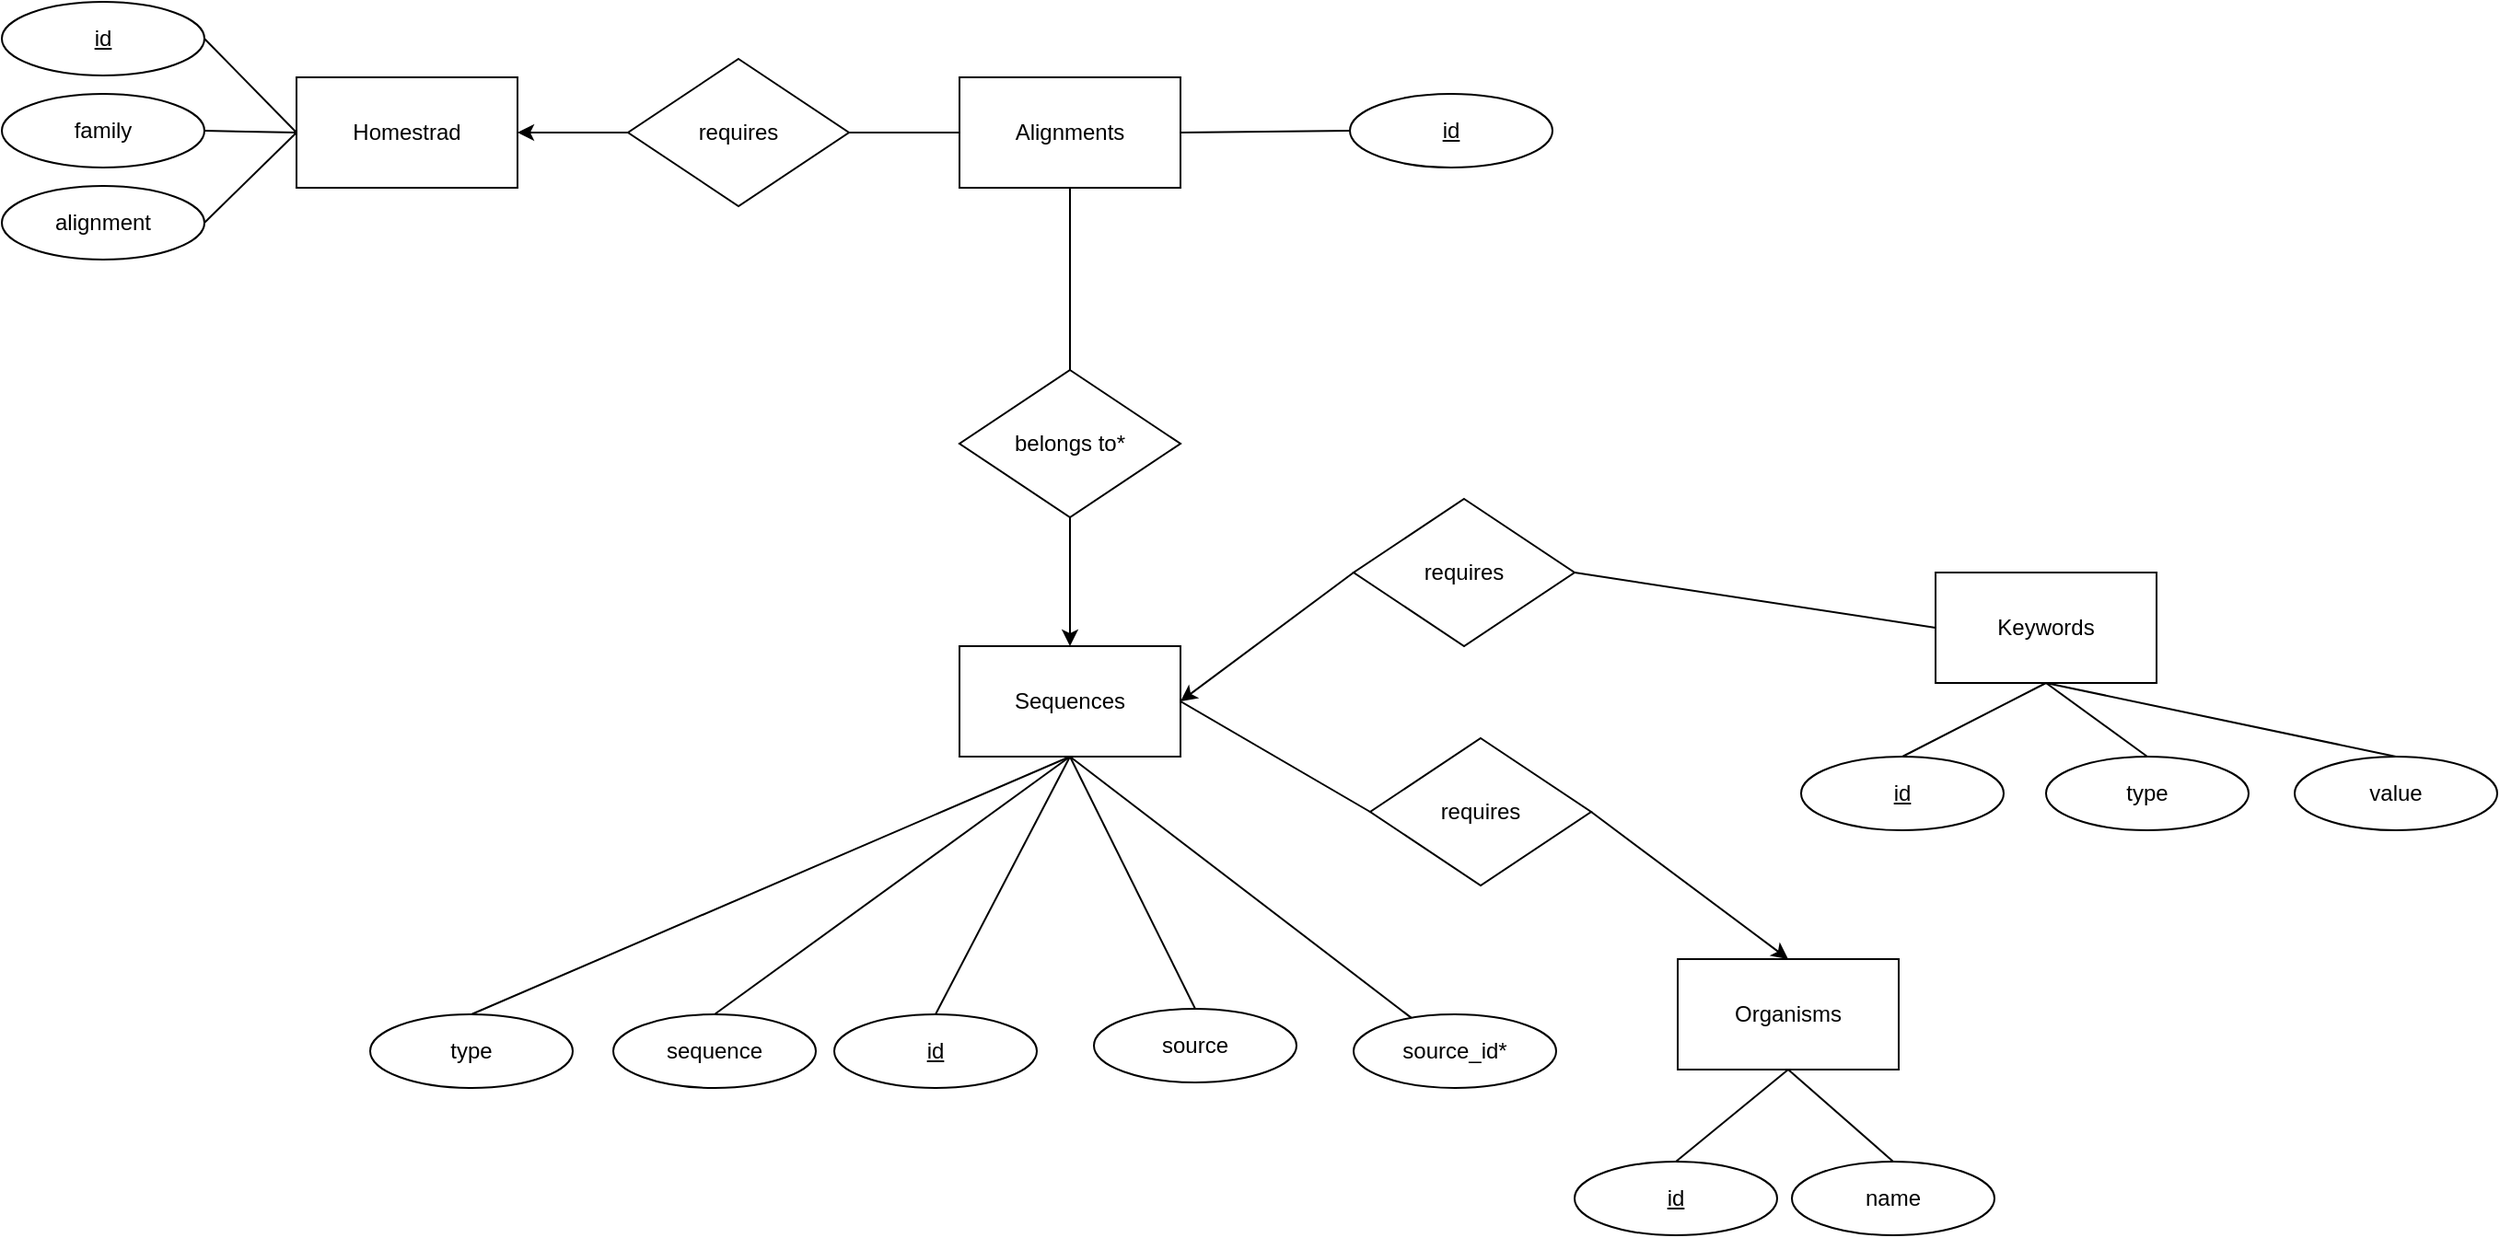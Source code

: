 <mxfile version="24.0.0" type="device">
  <diagram name="Seite-1" id="7rTYiddVvyqRAavNUq9E">
    <mxGraphModel dx="14476" dy="1789" grid="1" gridSize="10" guides="1" tooltips="1" connect="1" arrows="1" fold="1" page="1" pageScale="1" pageWidth="11750" pageHeight="1989" math="0" shadow="0">
      <root>
        <mxCell id="0" />
        <mxCell id="1" parent="0" />
        <mxCell id="dkvvjcpOpQGwpekbOjjR-24" style="rounded=0;orthogonalLoop=1;jettySize=auto;html=1;exitX=1;exitY=0.5;exitDx=0;exitDy=0;endArrow=none;endFill=0;entryX=0;entryY=0.5;entryDx=0;entryDy=0;" parent="1" source="PYq-RoQoB3Z_iifi9EzM-20" target="dkvvjcpOpQGwpekbOjjR-22" edge="1">
          <mxGeometry relative="1" as="geometry">
            <mxPoint x="202" y="370" as="sourcePoint" />
            <mxPoint x="510" y="690" as="targetPoint" />
          </mxGeometry>
        </mxCell>
        <mxCell id="dkvvjcpOpQGwpekbOjjR-20" style="rounded=0;orthogonalLoop=1;jettySize=auto;html=1;exitX=0.5;exitY=1;exitDx=0;exitDy=0;entryX=0.5;entryY=0;entryDx=0;entryDy=0;endArrow=none;endFill=0;" parent="1" source="dkvvjcpOpQGwpekbOjjR-17" target="dkvvjcpOpQGwpekbOjjR-19" edge="1">
          <mxGeometry relative="1" as="geometry" />
        </mxCell>
        <mxCell id="dkvvjcpOpQGwpekbOjjR-21" style="rounded=0;orthogonalLoop=1;jettySize=auto;html=1;exitX=1;exitY=0.5;exitDx=0;exitDy=0;entryX=0;entryY=0.5;entryDx=0;entryDy=0;endArrow=none;endFill=0;strokeColor=default;" parent="1" source="dkvvjcpOpQGwpekbOjjR-102" target="dkvvjcpOpQGwpekbOjjR-18" edge="1">
          <mxGeometry relative="1" as="geometry" />
        </mxCell>
        <mxCell id="dkvvjcpOpQGwpekbOjjR-17" value="Organisms" style="rounded=0;whiteSpace=wrap;html=1;" parent="1" vertex="1">
          <mxGeometry x="680" y="760" width="120" height="60" as="geometry" />
        </mxCell>
        <mxCell id="dkvvjcpOpQGwpekbOjjR-18" value="&lt;u&gt;id&lt;/u&gt;" style="ellipse;whiteSpace=wrap;html=1;" parent="1" vertex="1">
          <mxGeometry x="502" y="290" width="110" height="40" as="geometry" />
        </mxCell>
        <mxCell id="dkvvjcpOpQGwpekbOjjR-19" value="name" style="ellipse;whiteSpace=wrap;html=1;" parent="1" vertex="1">
          <mxGeometry x="742" y="870" width="110" height="40" as="geometry" />
        </mxCell>
        <mxCell id="dkvvjcpOpQGwpekbOjjR-23" style="rounded=0;orthogonalLoop=1;jettySize=auto;html=1;exitX=1;exitY=0.5;exitDx=0;exitDy=0;entryX=0.5;entryY=0;entryDx=0;entryDy=0;" parent="1" source="dkvvjcpOpQGwpekbOjjR-22" target="dkvvjcpOpQGwpekbOjjR-17" edge="1">
          <mxGeometry relative="1" as="geometry">
            <mxPoint x="568" y="800" as="sourcePoint" />
            <mxPoint x="328" y="660" as="targetPoint" />
          </mxGeometry>
        </mxCell>
        <mxCell id="dkvvjcpOpQGwpekbOjjR-22" value="requires" style="rhombus;whiteSpace=wrap;html=1;" parent="1" vertex="1">
          <mxGeometry x="513" y="640" width="120" height="80" as="geometry" />
        </mxCell>
        <mxCell id="dkvvjcpOpQGwpekbOjjR-33" style="rounded=0;orthogonalLoop=1;jettySize=auto;html=1;exitX=0;exitY=0.5;exitDx=0;exitDy=0;entryX=1;entryY=0.5;entryDx=0;entryDy=0;endArrow=none;endFill=0;" parent="1" source="dkvvjcpOpQGwpekbOjjR-27" target="dkvvjcpOpQGwpekbOjjR-31" edge="1">
          <mxGeometry relative="1" as="geometry" />
        </mxCell>
        <mxCell id="dkvvjcpOpQGwpekbOjjR-34" style="rounded=0;orthogonalLoop=1;jettySize=auto;html=1;exitX=0.5;exitY=1;exitDx=0;exitDy=0;entryX=0.5;entryY=0;entryDx=0;entryDy=0;endArrow=none;endFill=0;" parent="1" source="dkvvjcpOpQGwpekbOjjR-27" target="dkvvjcpOpQGwpekbOjjR-29" edge="1">
          <mxGeometry relative="1" as="geometry" />
        </mxCell>
        <mxCell id="dkvvjcpOpQGwpekbOjjR-27" value="Keywords" style="rounded=0;whiteSpace=wrap;html=1;" parent="1" vertex="1">
          <mxGeometry x="820" y="550" width="120" height="60" as="geometry" />
        </mxCell>
        <mxCell id="dkvvjcpOpQGwpekbOjjR-29" value="&lt;u&gt;id&lt;/u&gt;" style="ellipse;whiteSpace=wrap;html=1;" parent="1" vertex="1">
          <mxGeometry x="747" y="650" width="110" height="40" as="geometry" />
        </mxCell>
        <mxCell id="dkvvjcpOpQGwpekbOjjR-32" style="rounded=0;orthogonalLoop=1;jettySize=auto;html=1;exitX=0;exitY=0.5;exitDx=0;exitDy=0;entryX=1;entryY=0.5;entryDx=0;entryDy=0;" parent="1" source="dkvvjcpOpQGwpekbOjjR-31" target="PYq-RoQoB3Z_iifi9EzM-20" edge="1">
          <mxGeometry relative="1" as="geometry">
            <mxPoint x="622" y="400" as="targetPoint" />
          </mxGeometry>
        </mxCell>
        <mxCell id="dkvvjcpOpQGwpekbOjjR-31" value="requires" style="rhombus;whiteSpace=wrap;html=1;" parent="1" vertex="1">
          <mxGeometry x="504" y="510" width="120" height="80" as="geometry" />
        </mxCell>
        <mxCell id="dkvvjcpOpQGwpekbOjjR-98" style="rounded=0;orthogonalLoop=1;jettySize=auto;html=1;exitX=0;exitY=0.5;exitDx=0;exitDy=0;entryX=1;entryY=0.5;entryDx=0;entryDy=0;endArrow=none;endFill=0;" parent="1" source="dkvvjcpOpQGwpekbOjjR-92" target="dkvvjcpOpQGwpekbOjjR-94" edge="1">
          <mxGeometry relative="1" as="geometry" />
        </mxCell>
        <mxCell id="dkvvjcpOpQGwpekbOjjR-99" style="rounded=0;orthogonalLoop=1;jettySize=auto;html=1;exitX=0;exitY=0.5;exitDx=0;exitDy=0;endArrow=none;endFill=0;entryX=1;entryY=0.5;entryDx=0;entryDy=0;" parent="1" source="dkvvjcpOpQGwpekbOjjR-92" target="dkvvjcpOpQGwpekbOjjR-95" edge="1">
          <mxGeometry relative="1" as="geometry" />
        </mxCell>
        <mxCell id="dkvvjcpOpQGwpekbOjjR-100" style="rounded=0;orthogonalLoop=1;jettySize=auto;html=1;exitX=0;exitY=0.5;exitDx=0;exitDy=0;entryX=1;entryY=0.5;entryDx=0;entryDy=0;endArrow=none;endFill=0;" parent="1" source="dkvvjcpOpQGwpekbOjjR-92" target="dkvvjcpOpQGwpekbOjjR-96" edge="1">
          <mxGeometry relative="1" as="geometry" />
        </mxCell>
        <mxCell id="PYq-RoQoB3Z_iifi9EzM-41" style="edgeStyle=orthogonalEdgeStyle;rounded=0;orthogonalLoop=1;jettySize=auto;html=1;exitX=1;exitY=0.5;exitDx=0;exitDy=0;entryX=0;entryY=0.5;entryDx=0;entryDy=0;endArrow=none;endFill=0;startArrow=classic;startFill=1;" parent="1" source="dkvvjcpOpQGwpekbOjjR-92" target="dkvvjcpOpQGwpekbOjjR-103" edge="1">
          <mxGeometry relative="1" as="geometry" />
        </mxCell>
        <mxCell id="dkvvjcpOpQGwpekbOjjR-92" value="Homestrad" style="rounded=0;whiteSpace=wrap;html=1;" parent="1" vertex="1">
          <mxGeometry x="-70" y="281" width="120" height="60" as="geometry" />
        </mxCell>
        <mxCell id="dkvvjcpOpQGwpekbOjjR-94" value="&lt;u&gt;id&lt;/u&gt;" style="ellipse;whiteSpace=wrap;html=1;" parent="1" vertex="1">
          <mxGeometry x="-230" y="240" width="110" height="40" as="geometry" />
        </mxCell>
        <mxCell id="dkvvjcpOpQGwpekbOjjR-95" value="family" style="ellipse;whiteSpace=wrap;html=1;" parent="1" vertex="1">
          <mxGeometry x="-230" y="290" width="110" height="40" as="geometry" />
        </mxCell>
        <mxCell id="dkvvjcpOpQGwpekbOjjR-96" value="alignment" style="ellipse;whiteSpace=wrap;html=1;" parent="1" vertex="1">
          <mxGeometry x="-230" y="340" width="110" height="40" as="geometry" />
        </mxCell>
        <mxCell id="dkvvjcpOpQGwpekbOjjR-105" style="rounded=0;orthogonalLoop=1;jettySize=auto;html=1;exitX=0;exitY=0.5;exitDx=0;exitDy=0;entryX=1;entryY=0.5;entryDx=0;entryDy=0;endArrow=none;endFill=0;startArrow=none;startFill=0;" parent="1" source="dkvvjcpOpQGwpekbOjjR-102" target="dkvvjcpOpQGwpekbOjjR-103" edge="1">
          <mxGeometry relative="1" as="geometry" />
        </mxCell>
        <mxCell id="PYq-RoQoB3Z_iifi9EzM-39" style="rounded=0;orthogonalLoop=1;jettySize=auto;html=1;exitX=0.5;exitY=1;exitDx=0;exitDy=0;entryX=0.5;entryY=0;entryDx=0;entryDy=0;endArrow=none;endFill=0;" parent="1" source="dkvvjcpOpQGwpekbOjjR-102" target="PYq-RoQoB3Z_iifi9EzM-31" edge="1">
          <mxGeometry relative="1" as="geometry">
            <mxPoint x="10" y="270" as="targetPoint" />
          </mxGeometry>
        </mxCell>
        <mxCell id="dkvvjcpOpQGwpekbOjjR-102" value="Alignments" style="rounded=0;whiteSpace=wrap;html=1;" parent="1" vertex="1">
          <mxGeometry x="290" y="281" width="120" height="60" as="geometry" />
        </mxCell>
        <mxCell id="dkvvjcpOpQGwpekbOjjR-103" value="requires" style="rhombus;whiteSpace=wrap;html=1;" parent="1" vertex="1">
          <mxGeometry x="110" y="271" width="120" height="80" as="geometry" />
        </mxCell>
        <mxCell id="dkvvjcpOpQGwpekbOjjR-109" style="rounded=0;orthogonalLoop=1;jettySize=auto;html=1;exitX=0.5;exitY=1;exitDx=0;exitDy=0;entryX=0.5;entryY=0;entryDx=0;entryDy=0;endArrow=none;endFill=0;strokeColor=default;" parent="1" source="dkvvjcpOpQGwpekbOjjR-17" target="dkvvjcpOpQGwpekbOjjR-110" edge="1">
          <mxGeometry relative="1" as="geometry">
            <mxPoint x="742" y="840" as="sourcePoint" />
          </mxGeometry>
        </mxCell>
        <mxCell id="dkvvjcpOpQGwpekbOjjR-110" value="&lt;u&gt;id&lt;/u&gt;" style="ellipse;whiteSpace=wrap;html=1;" parent="1" vertex="1">
          <mxGeometry x="624" y="870" width="110" height="40" as="geometry" />
        </mxCell>
        <mxCell id="PYq-RoQoB3Z_iifi9EzM-43" style="rounded=0;orthogonalLoop=1;jettySize=auto;html=1;exitX=0.5;exitY=1;exitDx=0;exitDy=0;endArrow=none;endFill=0;" parent="1" source="PYq-RoQoB3Z_iifi9EzM-20" target="PYq-RoQoB3Z_iifi9EzM-42" edge="1">
          <mxGeometry relative="1" as="geometry" />
        </mxCell>
        <mxCell id="PYq-RoQoB3Z_iifi9EzM-20" value="Sequences" style="rounded=0;whiteSpace=wrap;html=1;" parent="1" vertex="1">
          <mxGeometry x="290" y="590" width="120" height="60" as="geometry" />
        </mxCell>
        <mxCell id="PYq-RoQoB3Z_iifi9EzM-22" style="rounded=0;orthogonalLoop=1;jettySize=auto;html=1;exitX=0.5;exitY=1;exitDx=0;exitDy=0;entryX=0.5;entryY=0;entryDx=0;entryDy=0;endArrow=none;endFill=0;" parent="1" source="PYq-RoQoB3Z_iifi9EzM-20" target="PYq-RoQoB3Z_iifi9EzM-23" edge="1">
          <mxGeometry relative="1" as="geometry">
            <mxPoint x="414" y="800" as="sourcePoint" />
          </mxGeometry>
        </mxCell>
        <mxCell id="PYq-RoQoB3Z_iifi9EzM-23" value="sequence" style="ellipse;whiteSpace=wrap;html=1;" parent="1" vertex="1">
          <mxGeometry x="102" y="790" width="110" height="40" as="geometry" />
        </mxCell>
        <mxCell id="PYq-RoQoB3Z_iifi9EzM-24" style="rounded=0;orthogonalLoop=1;jettySize=auto;html=1;exitX=0.5;exitY=1;exitDx=0;exitDy=0;endArrow=none;endFill=0;entryX=0.5;entryY=0;entryDx=0;entryDy=0;" parent="1" source="PYq-RoQoB3Z_iifi9EzM-20" target="PYq-RoQoB3Z_iifi9EzM-25" edge="1">
          <mxGeometry relative="1" as="geometry">
            <mxPoint x="360" y="660" as="sourcePoint" />
            <mxPoint x="180" y="740" as="targetPoint" />
          </mxGeometry>
        </mxCell>
        <mxCell id="PYq-RoQoB3Z_iifi9EzM-25" value="&lt;u&gt;id&lt;/u&gt;" style="ellipse;whiteSpace=wrap;html=1;" parent="1" vertex="1">
          <mxGeometry x="222" y="790" width="110" height="40" as="geometry" />
        </mxCell>
        <mxCell id="PYq-RoQoB3Z_iifi9EzM-27" style="rounded=0;orthogonalLoop=1;jettySize=auto;html=1;exitX=0.5;exitY=1;exitDx=0;exitDy=0;entryX=0.5;entryY=0;entryDx=0;entryDy=0;endArrow=none;endFill=0;" parent="1" source="PYq-RoQoB3Z_iifi9EzM-20" target="PYq-RoQoB3Z_iifi9EzM-29" edge="1">
          <mxGeometry relative="1" as="geometry">
            <mxPoint x="353" y="750" as="sourcePoint" />
          </mxGeometry>
        </mxCell>
        <mxCell id="PYq-RoQoB3Z_iifi9EzM-29" value="source" style="ellipse;whiteSpace=wrap;html=1;" parent="1" vertex="1">
          <mxGeometry x="363" y="787" width="110" height="40" as="geometry" />
        </mxCell>
        <mxCell id="PYq-RoQoB3Z_iifi9EzM-47" style="edgeStyle=orthogonalEdgeStyle;rounded=0;orthogonalLoop=1;jettySize=auto;html=1;exitX=0.5;exitY=1;exitDx=0;exitDy=0;entryX=0.5;entryY=0;entryDx=0;entryDy=0;" parent="1" source="PYq-RoQoB3Z_iifi9EzM-31" target="PYq-RoQoB3Z_iifi9EzM-20" edge="1">
          <mxGeometry relative="1" as="geometry" />
        </mxCell>
        <mxCell id="PYq-RoQoB3Z_iifi9EzM-31" value="belongs to*" style="rhombus;whiteSpace=wrap;html=1;" parent="1" vertex="1">
          <mxGeometry x="290" y="440" width="120" height="80" as="geometry" />
        </mxCell>
        <mxCell id="PYq-RoQoB3Z_iifi9EzM-33" value="type" style="ellipse;whiteSpace=wrap;html=1;" parent="1" vertex="1">
          <mxGeometry x="-30" y="790" width="110" height="40" as="geometry" />
        </mxCell>
        <mxCell id="PYq-RoQoB3Z_iifi9EzM-34" style="rounded=0;orthogonalLoop=1;jettySize=auto;html=1;exitX=0.5;exitY=1;exitDx=0;exitDy=0;entryX=0.5;entryY=0;entryDx=0;entryDy=0;endArrow=none;endFill=0;" parent="1" source="PYq-RoQoB3Z_iifi9EzM-20" target="PYq-RoQoB3Z_iifi9EzM-33" edge="1">
          <mxGeometry relative="1" as="geometry">
            <mxPoint x="360" y="660" as="sourcePoint" />
            <mxPoint x="167" y="800" as="targetPoint" />
          </mxGeometry>
        </mxCell>
        <mxCell id="PYq-RoQoB3Z_iifi9EzM-36" style="rounded=0;orthogonalLoop=1;jettySize=auto;html=1;exitX=0.5;exitY=0;exitDx=0;exitDy=0;entryX=0.5;entryY=1;entryDx=0;entryDy=0;endArrow=none;endFill=0;" parent="1" source="PYq-RoQoB3Z_iifi9EzM-35" target="dkvvjcpOpQGwpekbOjjR-27" edge="1">
          <mxGeometry relative="1" as="geometry" />
        </mxCell>
        <mxCell id="PYq-RoQoB3Z_iifi9EzM-35" value="type" style="ellipse;whiteSpace=wrap;html=1;" parent="1" vertex="1">
          <mxGeometry x="880" y="650" width="110" height="40" as="geometry" />
        </mxCell>
        <mxCell id="PYq-RoQoB3Z_iifi9EzM-38" style="rounded=0;orthogonalLoop=1;jettySize=auto;html=1;exitX=0.5;exitY=0;exitDx=0;exitDy=0;entryX=0.5;entryY=1;entryDx=0;entryDy=0;endArrow=none;endFill=0;" parent="1" source="PYq-RoQoB3Z_iifi9EzM-37" target="dkvvjcpOpQGwpekbOjjR-27" edge="1">
          <mxGeometry relative="1" as="geometry" />
        </mxCell>
        <mxCell id="PYq-RoQoB3Z_iifi9EzM-37" value="value" style="ellipse;whiteSpace=wrap;html=1;" parent="1" vertex="1">
          <mxGeometry x="1015" y="650" width="110" height="40" as="geometry" />
        </mxCell>
        <mxCell id="PYq-RoQoB3Z_iifi9EzM-42" value="source_id*" style="ellipse;whiteSpace=wrap;html=1;" parent="1" vertex="1">
          <mxGeometry x="504" y="790" width="110" height="40" as="geometry" />
        </mxCell>
      </root>
    </mxGraphModel>
  </diagram>
</mxfile>
